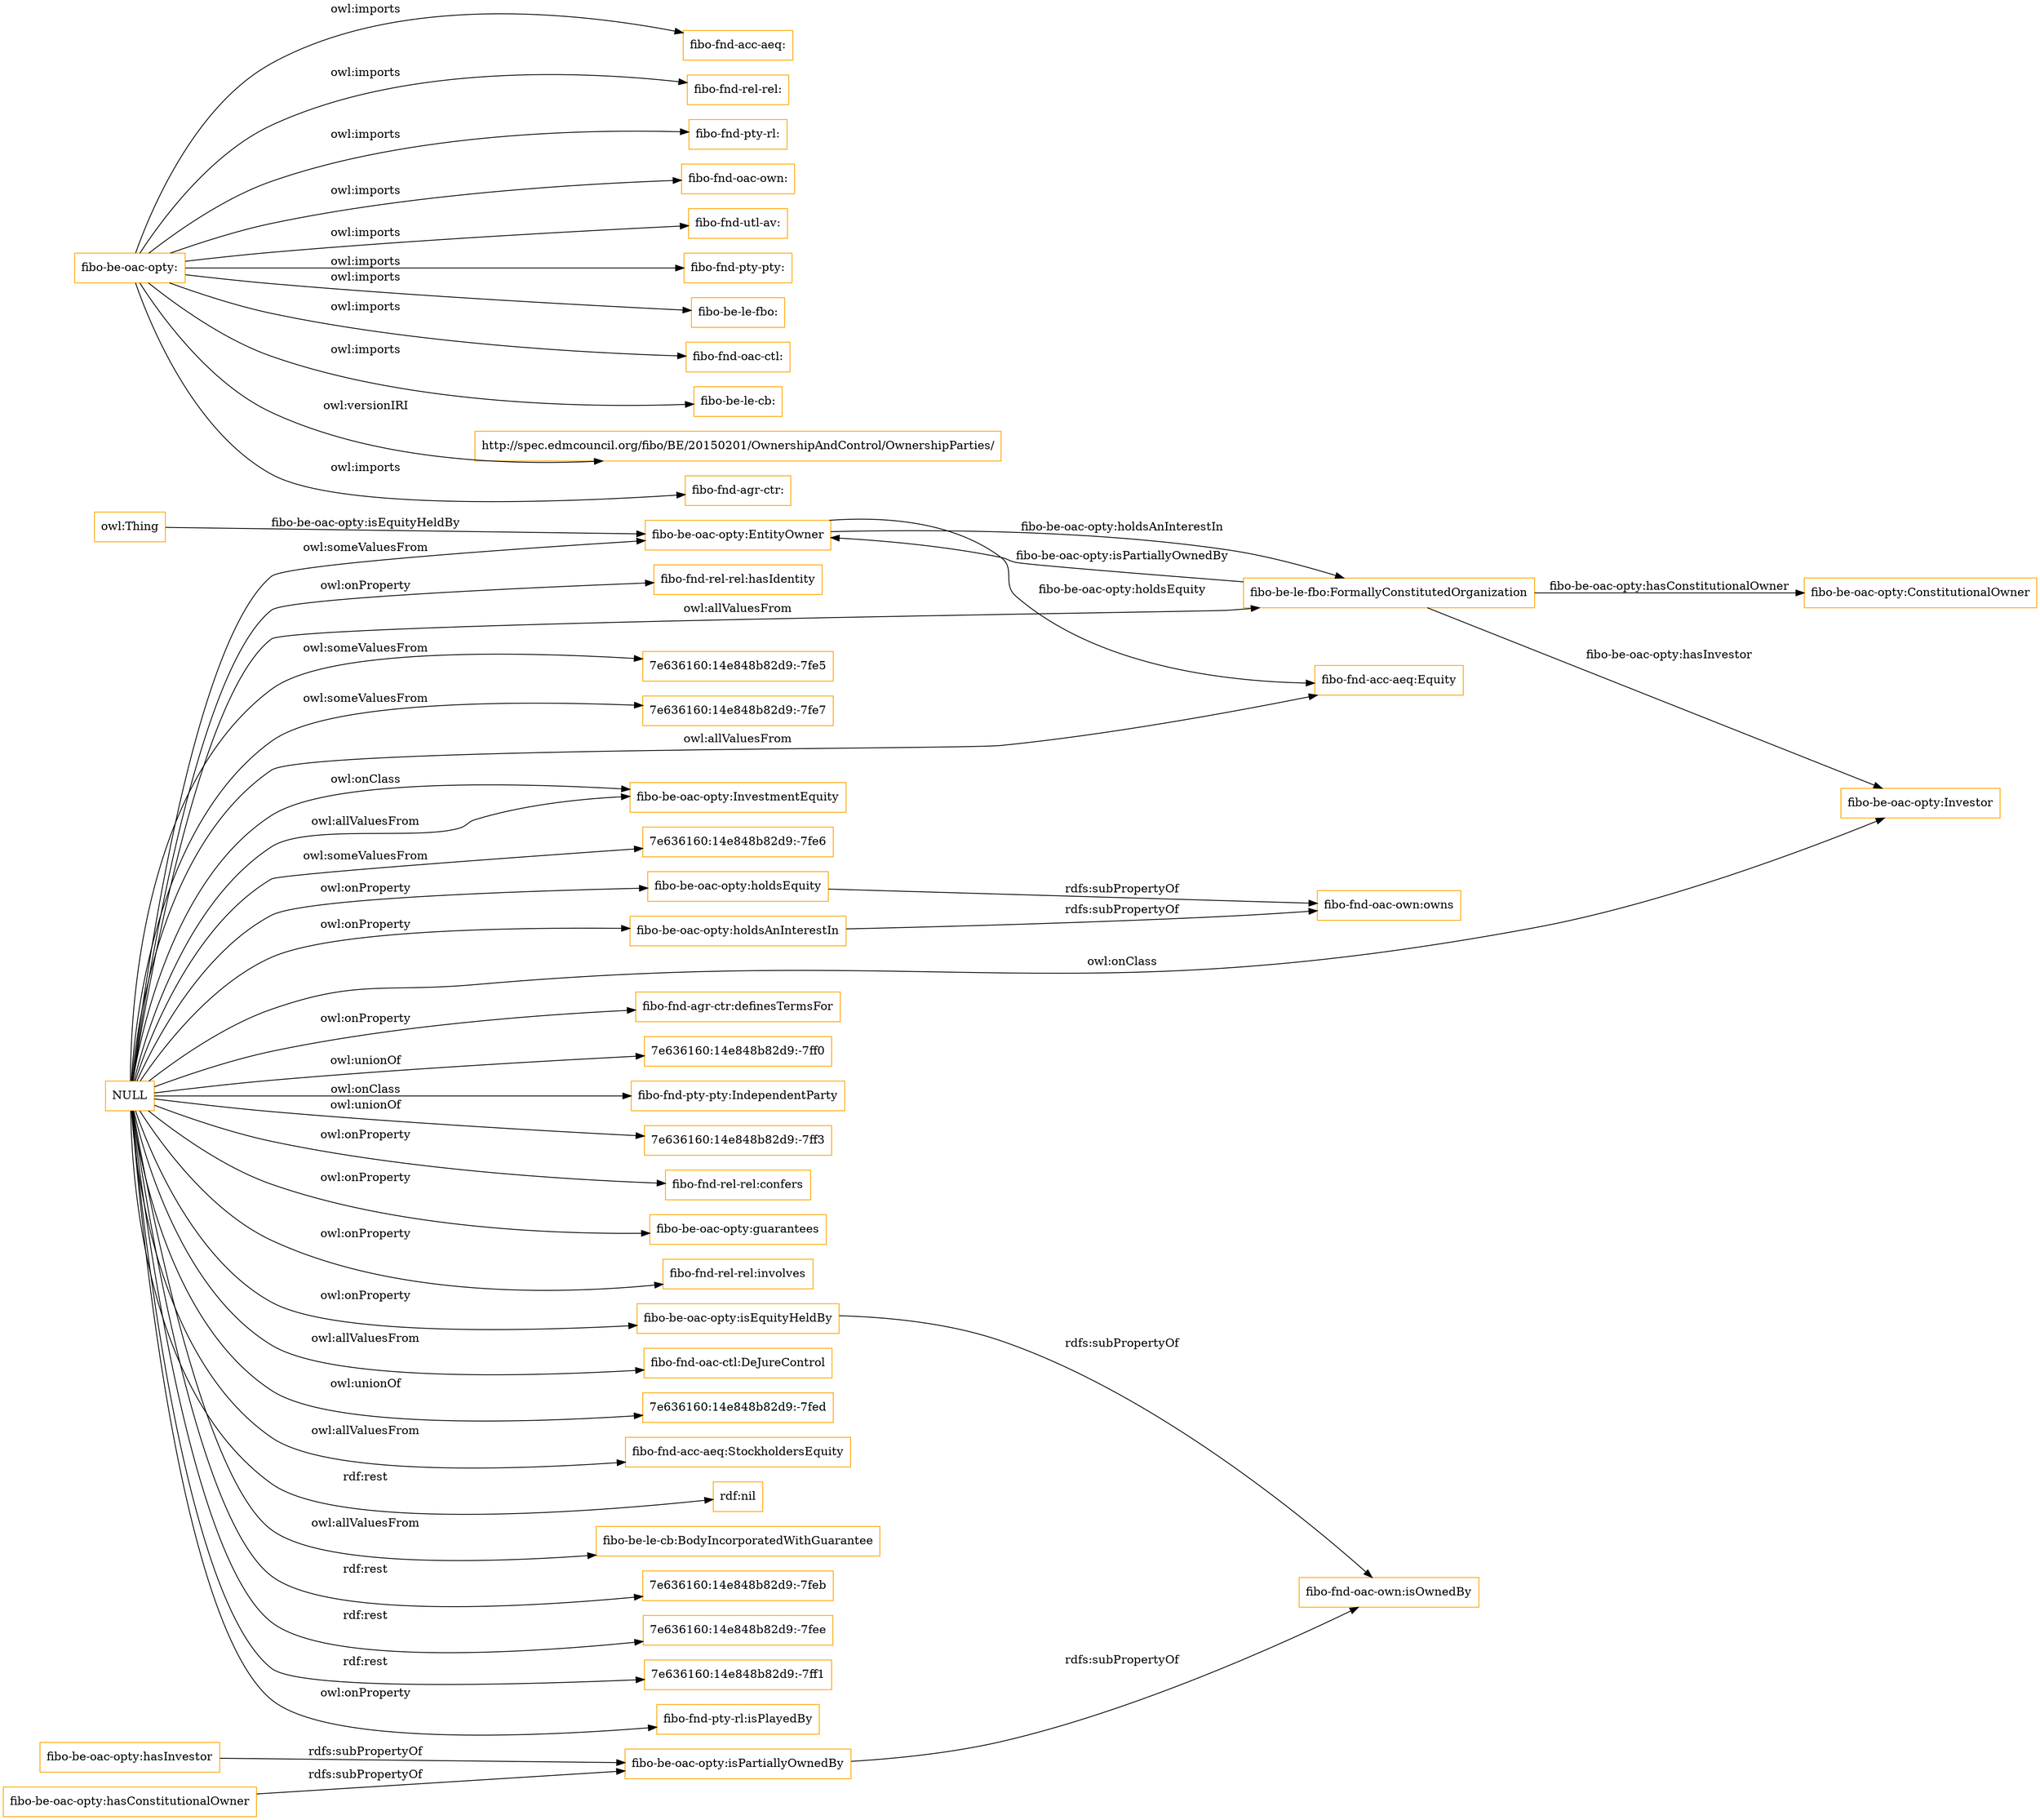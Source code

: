 digraph ar2dtool_diagram { 
rankdir=LR;
size="1501"
node [shape = rectangle, color="orange"]; "7e636160:14e848b82d9:-7fe5" "7e636160:14e848b82d9:-7fe7" "fibo-be-oac-opty:ConstitutionalOwner" "fibo-be-oac-opty:Investor" "fibo-be-oac-opty:InvestmentEquity" "7e636160:14e848b82d9:-7fe6" "fibo-be-oac-opty:EntityOwner" ; /*classes style*/
	"fibo-be-oac-opty:holdsEquity" -> "fibo-fnd-oac-own:owns" [ label = "rdfs:subPropertyOf" ];
	"fibo-be-oac-opty:isEquityHeldBy" -> "fibo-fnd-oac-own:isOwnedBy" [ label = "rdfs:subPropertyOf" ];
	"fibo-be-oac-opty:hasInvestor" -> "fibo-be-oac-opty:isPartiallyOwnedBy" [ label = "rdfs:subPropertyOf" ];
	"fibo-be-oac-opty:" -> "fibo-fnd-acc-aeq:" [ label = "owl:imports" ];
	"fibo-be-oac-opty:" -> "fibo-fnd-rel-rel:" [ label = "owl:imports" ];
	"fibo-be-oac-opty:" -> "fibo-fnd-pty-rl:" [ label = "owl:imports" ];
	"fibo-be-oac-opty:" -> "fibo-fnd-oac-own:" [ label = "owl:imports" ];
	"fibo-be-oac-opty:" -> "fibo-fnd-utl-av:" [ label = "owl:imports" ];
	"fibo-be-oac-opty:" -> "fibo-fnd-pty-pty:" [ label = "owl:imports" ];
	"fibo-be-oac-opty:" -> "fibo-be-le-fbo:" [ label = "owl:imports" ];
	"fibo-be-oac-opty:" -> "fibo-fnd-oac-ctl:" [ label = "owl:imports" ];
	"fibo-be-oac-opty:" -> "fibo-be-le-cb:" [ label = "owl:imports" ];
	"fibo-be-oac-opty:" -> "http://spec.edmcouncil.org/fibo/BE/20150201/OwnershipAndControl/OwnershipParties/" [ label = "owl:versionIRI" ];
	"fibo-be-oac-opty:" -> "fibo-fnd-agr-ctr:" [ label = "owl:imports" ];
	"fibo-be-oac-opty:hasConstitutionalOwner" -> "fibo-be-oac-opty:isPartiallyOwnedBy" [ label = "rdfs:subPropertyOf" ];
	"fibo-be-oac-opty:holdsAnInterestIn" -> "fibo-fnd-oac-own:owns" [ label = "rdfs:subPropertyOf" ];
	"NULL" -> "7e636160:14e848b82d9:-7fe7" [ label = "owl:someValuesFrom" ];
	"NULL" -> "fibo-fnd-agr-ctr:definesTermsFor" [ label = "owl:onProperty" ];
	"NULL" -> "fibo-be-oac-opty:isEquityHeldBy" [ label = "owl:onProperty" ];
	"NULL" -> "7e636160:14e848b82d9:-7ff0" [ label = "owl:unionOf" ];
	"NULL" -> "fibo-fnd-pty-pty:IndependentParty" [ label = "owl:onClass" ];
	"NULL" -> "fibo-be-oac-opty:EntityOwner" [ label = "owl:someValuesFrom" ];
	"NULL" -> "7e636160:14e848b82d9:-7ff3" [ label = "owl:unionOf" ];
	"NULL" -> "fibo-fnd-rel-rel:confers" [ label = "owl:onProperty" ];
	"NULL" -> "7e636160:14e848b82d9:-7fe6" [ label = "owl:someValuesFrom" ];
	"NULL" -> "fibo-be-oac-opty:InvestmentEquity" [ label = "owl:allValuesFrom" ];
	"NULL" -> "fibo-be-oac-opty:holdsAnInterestIn" [ label = "owl:onProperty" ];
	"NULL" -> "fibo-be-oac-opty:guarantees" [ label = "owl:onProperty" ];
	"NULL" -> "fibo-fnd-rel-rel:involves" [ label = "owl:onProperty" ];
	"NULL" -> "7e636160:14e848b82d9:-7fe5" [ label = "owl:someValuesFrom" ];
	"NULL" -> "fibo-be-oac-opty:holdsEquity" [ label = "owl:onProperty" ];
	"NULL" -> "fibo-fnd-oac-ctl:DeJureControl" [ label = "owl:allValuesFrom" ];
	"NULL" -> "7e636160:14e848b82d9:-7fed" [ label = "owl:unionOf" ];
	"NULL" -> "fibo-fnd-acc-aeq:StockholdersEquity" [ label = "owl:allValuesFrom" ];
	"NULL" -> "rdf:nil" [ label = "rdf:rest" ];
	"NULL" -> "fibo-be-le-cb:BodyIncorporatedWithGuarantee" [ label = "owl:allValuesFrom" ];
	"NULL" -> "7e636160:14e848b82d9:-7feb" [ label = "rdf:rest" ];
	"NULL" -> "fibo-be-oac-opty:Investor" [ label = "owl:onClass" ];
	"NULL" -> "7e636160:14e848b82d9:-7fee" [ label = "rdf:rest" ];
	"NULL" -> "7e636160:14e848b82d9:-7ff1" [ label = "rdf:rest" ];
	"NULL" -> "fibo-fnd-pty-rl:isPlayedBy" [ label = "owl:onProperty" ];
	"NULL" -> "fibo-fnd-rel-rel:hasIdentity" [ label = "owl:onProperty" ];
	"NULL" -> "fibo-be-le-fbo:FormallyConstitutedOrganization" [ label = "owl:allValuesFrom" ];
	"NULL" -> "fibo-be-oac-opty:InvestmentEquity" [ label = "owl:onClass" ];
	"NULL" -> "fibo-fnd-acc-aeq:Equity" [ label = "owl:allValuesFrom" ];
	"fibo-be-oac-opty:isPartiallyOwnedBy" -> "fibo-fnd-oac-own:isOwnedBy" [ label = "rdfs:subPropertyOf" ];
	"fibo-be-le-fbo:FormallyConstitutedOrganization" -> "fibo-be-oac-opty:Investor" [ label = "fibo-be-oac-opty:hasInvestor" ];
	"fibo-be-oac-opty:EntityOwner" -> "fibo-fnd-acc-aeq:Equity" [ label = "fibo-be-oac-opty:holdsEquity" ];
	"owl:Thing" -> "fibo-be-oac-opty:EntityOwner" [ label = "fibo-be-oac-opty:isEquityHeldBy" ];
	"fibo-be-le-fbo:FormallyConstitutedOrganization" -> "fibo-be-oac-opty:ConstitutionalOwner" [ label = "fibo-be-oac-opty:hasConstitutionalOwner" ];
	"fibo-be-le-fbo:FormallyConstitutedOrganization" -> "fibo-be-oac-opty:EntityOwner" [ label = "fibo-be-oac-opty:isPartiallyOwnedBy" ];
	"fibo-be-oac-opty:EntityOwner" -> "fibo-be-le-fbo:FormallyConstitutedOrganization" [ label = "fibo-be-oac-opty:holdsAnInterestIn" ];

}
